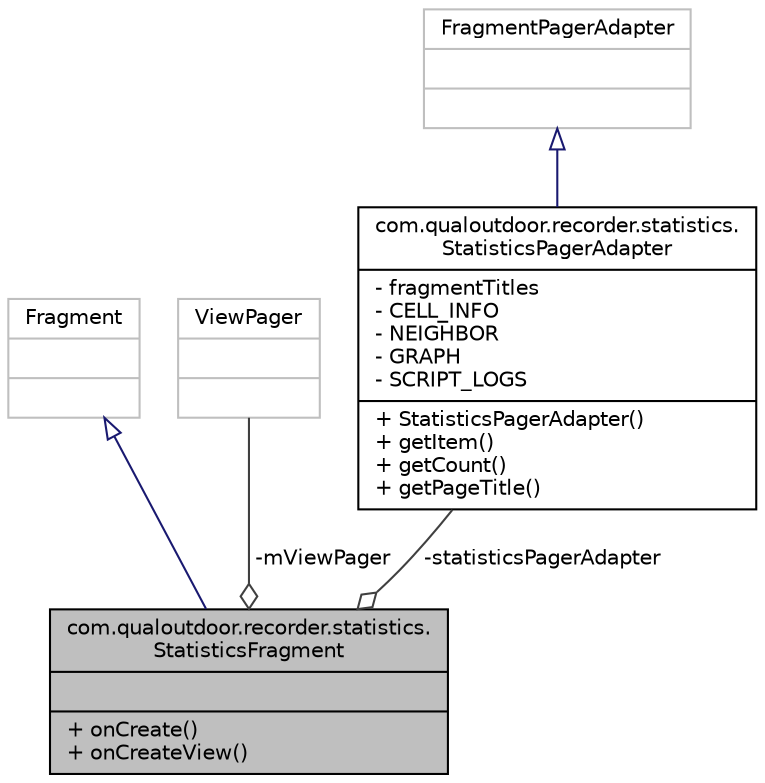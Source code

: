 digraph "com.qualoutdoor.recorder.statistics.StatisticsFragment"
{
  edge [fontname="Helvetica",fontsize="10",labelfontname="Helvetica",labelfontsize="10"];
  node [fontname="Helvetica",fontsize="10",shape=record];
  Node1 [label="{com.qualoutdoor.recorder.statistics.\lStatisticsFragment\n||+ onCreate()\l+ onCreateView()\l}",height=0.2,width=0.4,color="black", fillcolor="grey75", style="filled" fontcolor="black"];
  Node2 -> Node1 [dir="back",color="midnightblue",fontsize="10",style="solid",arrowtail="onormal"];
  Node2 [label="{Fragment\n||}",height=0.2,width=0.4,color="grey75", fillcolor="white", style="filled"];
  Node3 -> Node1 [color="grey25",fontsize="10",style="solid",label=" -mViewPager" ,arrowhead="odiamond"];
  Node3 [label="{ViewPager\n||}",height=0.2,width=0.4,color="grey75", fillcolor="white", style="filled"];
  Node4 -> Node1 [color="grey25",fontsize="10",style="solid",label=" -statisticsPagerAdapter" ,arrowhead="odiamond"];
  Node4 [label="{com.qualoutdoor.recorder.statistics.\lStatisticsPagerAdapter\n|- fragmentTitles\l- CELL_INFO\l- NEIGHBOR\l- GRAPH\l- SCRIPT_LOGS\l|+ StatisticsPagerAdapter()\l+ getItem()\l+ getCount()\l+ getPageTitle()\l}",height=0.2,width=0.4,color="black", fillcolor="white", style="filled",URL="$classcom_1_1qualoutdoor_1_1recorder_1_1statistics_1_1StatisticsPagerAdapter.html"];
  Node5 -> Node4 [dir="back",color="midnightblue",fontsize="10",style="solid",arrowtail="onormal"];
  Node5 [label="{FragmentPagerAdapter\n||}",height=0.2,width=0.4,color="grey75", fillcolor="white", style="filled"];
}
